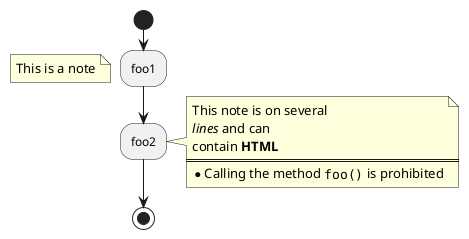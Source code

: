 @startuml
'文本格式支持 creole wiki 语法。
'使用 floating 关键字，备注可以单独悬浮

start
:foo1;
'悬浮注释
floating note left: This is a note

:foo2;
'多行注释
note right
This note is on several
//lines// and can
contain <b>HTML</b>
====
* Calling the method ""foo()"" is prohibited
end note

stop
@enduml